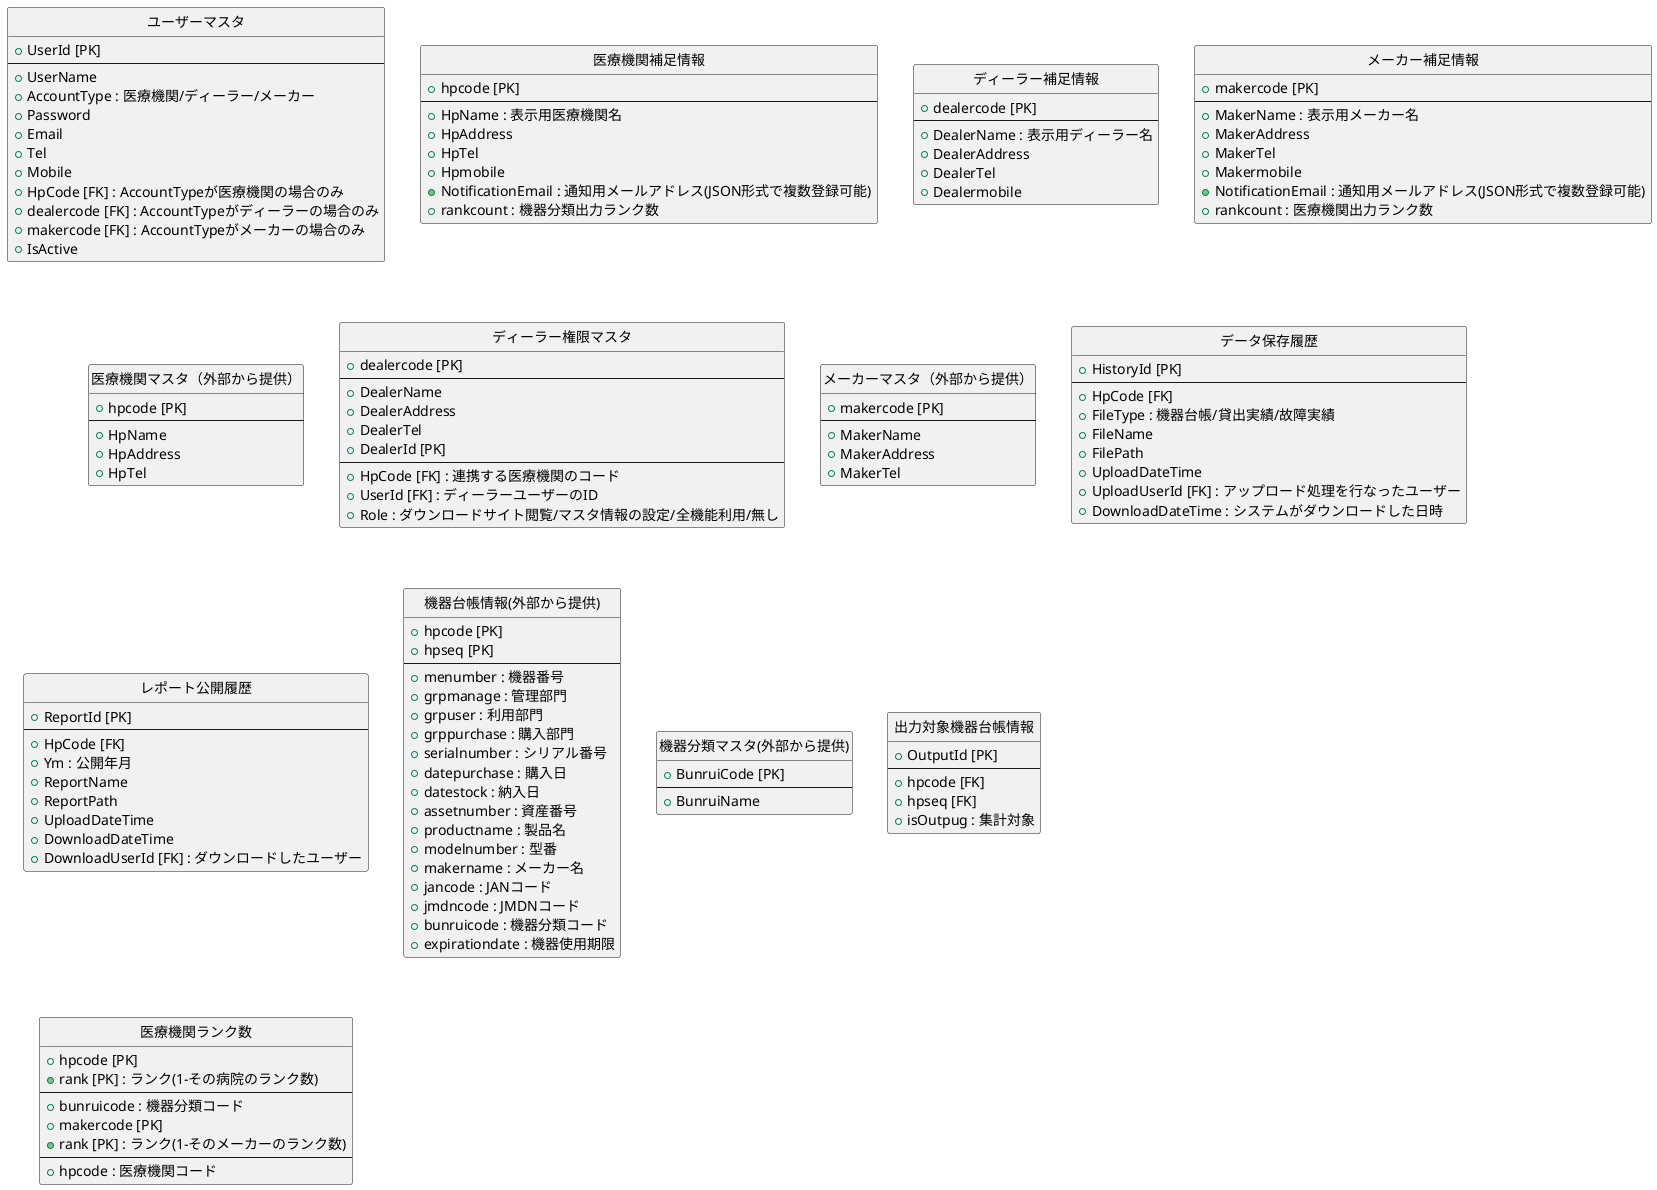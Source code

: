 @startuml
hide circle
entity "ユーザーマスタ" as muser {
  + UserId [PK]
  --
  + UserName
  + AccountType : 医療機関/ディーラー/メーカー
  + Password
  + Email
  + Tel
  + Mobile
  + HpCode [FK] : AccountTypeが医療機関の場合のみ
  + dealercode [FK] : AccountTypeがディーラーの場合のみ
  + makercode [FK] : AccountTypeがメーカーの場合のみ
  + IsActive
}

entity "医療機関補足情報" as mhpinfo {
  + hpcode [PK]
  --
  + HpName : 表示用医療機関名
  + HpAddress
  + HpTel
  + Hpmobile
  + NotificationEmail : 通知用メールアドレス(JSON形式で複数登録可能)
  + rankcount : 機器分類出力ランク数
}

entity "ディーラー補足情報" as mdealerinfo {
  + dealercode [PK]
  --
  + DealerName : 表示用ディーラー名
  + DealerAddress
  + DealerTel
  + Dealermobile
}

entity "メーカー補足情報" as mmakerinfo {
  + makercode [PK]
  --
  + MakerName : 表示用メーカー名
  + MakerAddress
  + MakerTel
  + Makermobile
  + NotificationEmail : 通知用メールアドレス(JSON形式で複数登録可能)
  + rankcount : 医療機関出力ランク数
}

entity "医療機関マスタ（外部から提供）" as mhp {
  + hpcode [PK]
  --
  + HpName
  + HpAddress
  + HpTel
}

entity "ディーラーマスタ（外部から提供）" as mdealer {
  + dealercode [PK]
  --
  + DealerName
  + DealerAddress
  + DealerTel
}

entity "メーカーマスタ（外部から提供）" as mmaker {
  + makercode [PK]
  --
  + MakerName
  + MakerAddress
  + MakerTel
}

'muser }|--|| mhp
'muser }|--|| mhpinfo

entity "ディーラー権限マスタ" as mdealer {
  + DealerId [PK]
  --
  + HpCode [FK] : 連携する医療機関のコード
  + UserId [FK] : ディーラーユーザーのID
  + Role : ダウンロードサイト閲覧/マスタ情報の設定/全機能利用/無し
}

entity "データ保存履歴" as mhistory {
  + HistoryId [PK]
  --
  + HpCode [FK]
  + FileType : 機器台帳/貸出実績/故障実績
  + FileName
  + FilePath
  + UploadDateTime
  + UploadUserId [FK] : アップロード処理を行なったユーザー
  + DownloadDateTime : システムがダウンロードした日時
}

entity "レポート公開履歴" as mreport {
  + ReportId [PK]
  --
  + HpCode [FK]
  + Ym : 公開年月
  + ReportName
  + ReportPath
  + UploadDateTime
  + DownloadDateTime
  + DownloadUserId [FK] : ダウンロードしたユーザー
}

entity "機器台帳情報(外部から提供)" as mdevice {
  + hpcode [PK]
  + hpseq [PK]
  --
  + menumber : 機器番号
  + grpmanage : 管理部門
  + grpuser : 利用部門
  + grppurchase : 購入部門
  + serialnumber : シリアル番号
  + datepurchase : 購入日
  + datestock : 納入日
  + assetnumber : 資産番号
  + productname : 製品名
  + modelnumber : 型番
  + makername : メーカー名
  + jancode : JANコード
  + jmdncode : JMDNコード
  + bunruicode : 機器分類コード
  + expirationdate : 機器使用期限
}

entity "機器分類マスタ(外部から提供)" as mbunrui {
  + BunruiCode [PK]
  --
  + BunruiName
}

entity "出力対象機器台帳情報" as moutput {
  + OutputId [PK]
  --
  + hpcode [FK]
  + hpseq [FK]
  + isOutpug : 集計対象
}

entity "機器分類ランク数" as mrank {
  + hpcode [PK]
  + rank [PK] : ランク(1-その病院のランク数)
  --
  + bunruicode : 機器分類コード
}

entity "医療機関ランク数" as mrank {
  + makercode [PK]
  + rank [PK] : ランク(1-そのメーカーのランク数)
  --
  + hpcode : 医療機関コード
}

@enduml